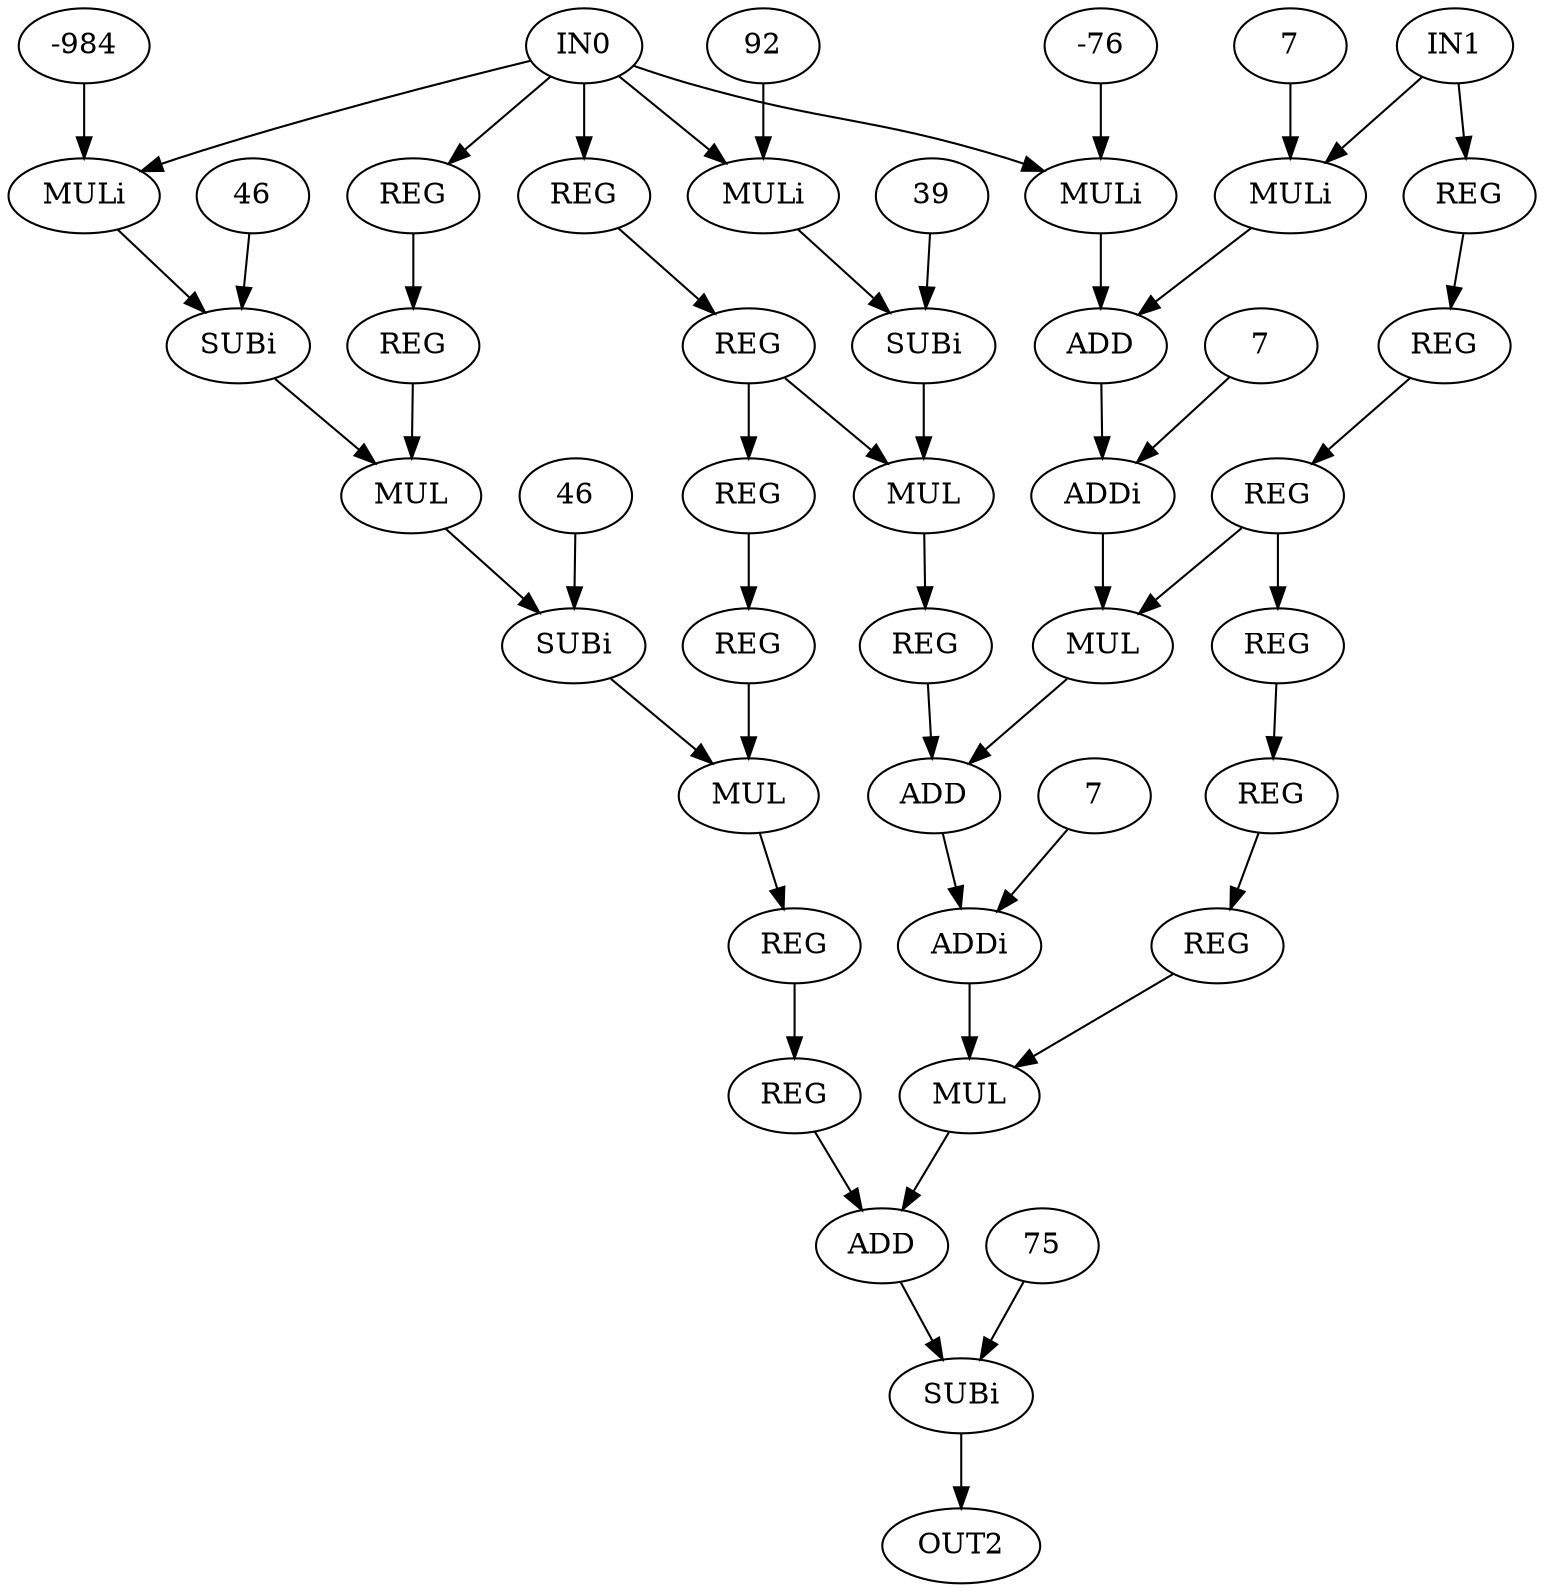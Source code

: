 digraph sgfilter{
 0 [ label = IN0 ]
 1 [ label = IN1 ]
 2 [ label = OUT2 ]
 3 [ label = REG]
 4 [ label = REG]
 5 [ label = REG]
 6 [ label = REG]
 7 [ label = REG]
 8 [ label = REG]
 9 [ label = REG]
 10 [ label = REG]
 11 [ label = REG]
 12 [ label = REG]
 13 [ label = REG]
 14 [ label = REG]
 15 [ label = REG]
 16 [ label = REG]
 17 [ label = REG]
 18 [ label = MULi, VALUE = 92]
 "18.92"[ label = 92 ]
 19 [ label = MULi, VALUE = -984]
 "19.-984"[ label = -984 ]
 20 [ label = MULi, VALUE = -76]
 "20.-76"[ label = -76 ]
 21 [ label = MULi, VALUE = 7]
 "21.7"[ label = 7 ]
 22 [ label = SUBi, VALUE = 46]
 "22.46"[ label = 46 ]
 23 [ label = SUBi, VALUE = 39]
 "23.39"[ label = 39 ]
 24 [ label = ADD]
 25 [ label = MUL]
 26 [ label = MUL]
 27 [ label = ADDi, VALUE = 7]
 "27.7"[ label = 7 ]
 28 [ label = SUBi, VALUE = 46]
 "28.46"[ label = 46 ]
 29 [ label = MUL]
 30 [ label = MUL]
 31 [ label = ADD]
 32 [ label = ADDi, VALUE = 7]
 "32.7"[ label = 7 ]
 33 [ label = MUL]
 34 [ label = ADD]
 35 [ label = SUBi, VALUE = 75]
 "35.75"[ label = 75 ]
 0 -> 18
 0 -> 19
 0 -> 20
 0 -> 13
 0 -> 3
 1 -> 21
 1 -> 7
 3 -> 4
 4 -> 5
 4 -> 26
 5 -> 6
 6 -> 30
 7 -> 8
 8 -> 9
 9 -> 10
 9 -> 29
 10 -> 11
 11 -> 12
 12 -> 33
 13 -> 14
 14 -> 25
 15 -> 31
 16 -> 17
 17 -> 34
 "18.92" -> 18
 18 -> 23
 "19.-984" -> 19
 19 -> 22
 "20.-76" -> 20
 20 -> 24
 "21.7" -> 21
 21 -> 24
 "22.46" -> 22
 22 -> 25
 "23.39" -> 23
 23 -> 26
 24 -> 27
 25 -> 28
 26 -> 15
 "27.7" -> 27
 27 -> 29
 "28.46" -> 28
 28 -> 30
 29 -> 31
 30 -> 16
 31 -> 32
 "32.7" -> 32
 32 -> 33
 33 -> 34
 34 -> 35
 "35.75" -> 35
 35 -> 2
}
